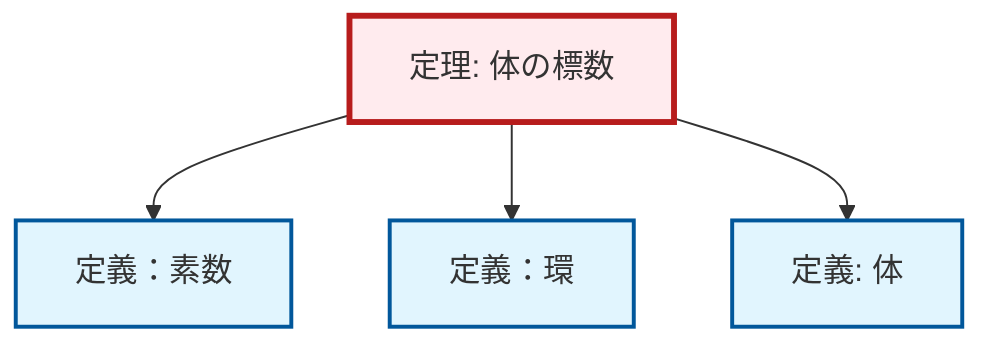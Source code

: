 graph TD
    classDef definition fill:#e1f5fe,stroke:#01579b,stroke-width:2px
    classDef theorem fill:#f3e5f5,stroke:#4a148c,stroke-width:2px
    classDef axiom fill:#fff3e0,stroke:#e65100,stroke-width:2px
    classDef example fill:#e8f5e9,stroke:#1b5e20,stroke-width:2px
    classDef current fill:#ffebee,stroke:#b71c1c,stroke-width:3px
    def-field["定義: 体"]:::definition
    thm-field-characteristic["定理: 体の標数"]:::theorem
    def-prime["定義：素数"]:::definition
    def-ring["定義：環"]:::definition
    thm-field-characteristic --> def-prime
    thm-field-characteristic --> def-ring
    thm-field-characteristic --> def-field
    class thm-field-characteristic current